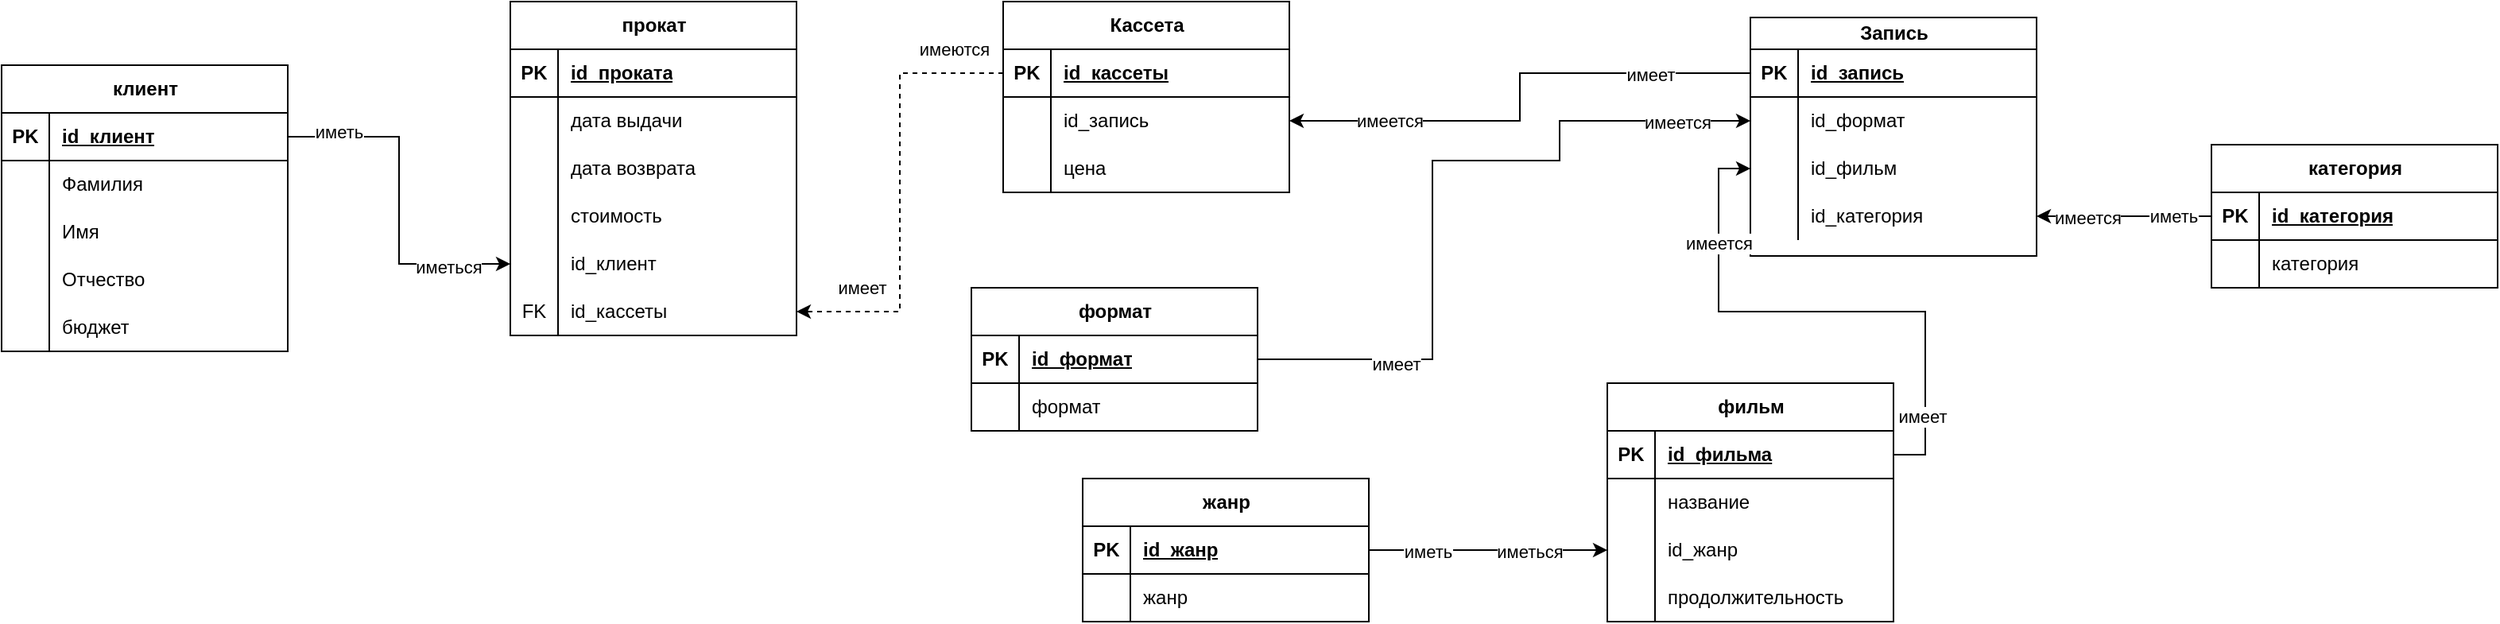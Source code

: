 <mxfile version="26.0.6">
  <diagram name="Страница — 1" id="Yo6rDHKupSURj-v93buo">
    <mxGraphModel dx="2400" dy="2099" grid="1" gridSize="10" guides="1" tooltips="1" connect="1" arrows="1" fold="1" page="1" pageScale="1" pageWidth="827" pageHeight="1169" math="0" shadow="0">
      <root>
        <mxCell id="0" />
        <mxCell id="1" parent="0" />
        <mxCell id="mnmwHB20fp8flnuF5vkd-1" value="прокат" style="shape=table;startSize=30;container=1;collapsible=1;childLayout=tableLayout;fixedRows=1;rowLines=0;fontStyle=1;align=center;resizeLast=1;html=1;" vertex="1" parent="1">
          <mxGeometry x="150" y="-260" width="180" height="210" as="geometry" />
        </mxCell>
        <mxCell id="mnmwHB20fp8flnuF5vkd-2" value="" style="shape=tableRow;horizontal=0;startSize=0;swimlaneHead=0;swimlaneBody=0;fillColor=none;collapsible=0;dropTarget=0;points=[[0,0.5],[1,0.5]];portConstraint=eastwest;top=0;left=0;right=0;bottom=1;" vertex="1" parent="mnmwHB20fp8flnuF5vkd-1">
          <mxGeometry y="30" width="180" height="30" as="geometry" />
        </mxCell>
        <mxCell id="mnmwHB20fp8flnuF5vkd-3" value="PK" style="shape=partialRectangle;connectable=0;fillColor=none;top=0;left=0;bottom=0;right=0;fontStyle=1;overflow=hidden;whiteSpace=wrap;html=1;" vertex="1" parent="mnmwHB20fp8flnuF5vkd-2">
          <mxGeometry width="30" height="30" as="geometry">
            <mxRectangle width="30" height="30" as="alternateBounds" />
          </mxGeometry>
        </mxCell>
        <mxCell id="mnmwHB20fp8flnuF5vkd-4" value="id_проката" style="shape=partialRectangle;connectable=0;fillColor=none;top=0;left=0;bottom=0;right=0;align=left;spacingLeft=6;fontStyle=5;overflow=hidden;whiteSpace=wrap;html=1;" vertex="1" parent="mnmwHB20fp8flnuF5vkd-2">
          <mxGeometry x="30" width="150" height="30" as="geometry">
            <mxRectangle width="150" height="30" as="alternateBounds" />
          </mxGeometry>
        </mxCell>
        <mxCell id="mnmwHB20fp8flnuF5vkd-5" value="" style="shape=tableRow;horizontal=0;startSize=0;swimlaneHead=0;swimlaneBody=0;fillColor=none;collapsible=0;dropTarget=0;points=[[0,0.5],[1,0.5]];portConstraint=eastwest;top=0;left=0;right=0;bottom=0;" vertex="1" parent="mnmwHB20fp8flnuF5vkd-1">
          <mxGeometry y="60" width="180" height="30" as="geometry" />
        </mxCell>
        <mxCell id="mnmwHB20fp8flnuF5vkd-6" value="" style="shape=partialRectangle;connectable=0;fillColor=none;top=0;left=0;bottom=0;right=0;editable=1;overflow=hidden;whiteSpace=wrap;html=1;" vertex="1" parent="mnmwHB20fp8flnuF5vkd-5">
          <mxGeometry width="30" height="30" as="geometry">
            <mxRectangle width="30" height="30" as="alternateBounds" />
          </mxGeometry>
        </mxCell>
        <mxCell id="mnmwHB20fp8flnuF5vkd-7" value="дата выдачи" style="shape=partialRectangle;connectable=0;fillColor=none;top=0;left=0;bottom=0;right=0;align=left;spacingLeft=6;overflow=hidden;whiteSpace=wrap;html=1;" vertex="1" parent="mnmwHB20fp8flnuF5vkd-5">
          <mxGeometry x="30" width="150" height="30" as="geometry">
            <mxRectangle width="150" height="30" as="alternateBounds" />
          </mxGeometry>
        </mxCell>
        <mxCell id="mnmwHB20fp8flnuF5vkd-8" value="" style="shape=tableRow;horizontal=0;startSize=0;swimlaneHead=0;swimlaneBody=0;fillColor=none;collapsible=0;dropTarget=0;points=[[0,0.5],[1,0.5]];portConstraint=eastwest;top=0;left=0;right=0;bottom=0;" vertex="1" parent="mnmwHB20fp8flnuF5vkd-1">
          <mxGeometry y="90" width="180" height="30" as="geometry" />
        </mxCell>
        <mxCell id="mnmwHB20fp8flnuF5vkd-9" value="" style="shape=partialRectangle;connectable=0;fillColor=none;top=0;left=0;bottom=0;right=0;editable=1;overflow=hidden;whiteSpace=wrap;html=1;" vertex="1" parent="mnmwHB20fp8flnuF5vkd-8">
          <mxGeometry width="30" height="30" as="geometry">
            <mxRectangle width="30" height="30" as="alternateBounds" />
          </mxGeometry>
        </mxCell>
        <mxCell id="mnmwHB20fp8flnuF5vkd-10" value="дата возврата" style="shape=partialRectangle;connectable=0;fillColor=none;top=0;left=0;bottom=0;right=0;align=left;spacingLeft=6;overflow=hidden;whiteSpace=wrap;html=1;" vertex="1" parent="mnmwHB20fp8flnuF5vkd-8">
          <mxGeometry x="30" width="150" height="30" as="geometry">
            <mxRectangle width="150" height="30" as="alternateBounds" />
          </mxGeometry>
        </mxCell>
        <mxCell id="mnmwHB20fp8flnuF5vkd-11" value="" style="shape=tableRow;horizontal=0;startSize=0;swimlaneHead=0;swimlaneBody=0;fillColor=none;collapsible=0;dropTarget=0;points=[[0,0.5],[1,0.5]];portConstraint=eastwest;top=0;left=0;right=0;bottom=0;" vertex="1" parent="mnmwHB20fp8flnuF5vkd-1">
          <mxGeometry y="120" width="180" height="30" as="geometry" />
        </mxCell>
        <mxCell id="mnmwHB20fp8flnuF5vkd-12" value="" style="shape=partialRectangle;connectable=0;fillColor=none;top=0;left=0;bottom=0;right=0;editable=1;overflow=hidden;whiteSpace=wrap;html=1;" vertex="1" parent="mnmwHB20fp8flnuF5vkd-11">
          <mxGeometry width="30" height="30" as="geometry">
            <mxRectangle width="30" height="30" as="alternateBounds" />
          </mxGeometry>
        </mxCell>
        <mxCell id="mnmwHB20fp8flnuF5vkd-13" value="стоимость" style="shape=partialRectangle;connectable=0;fillColor=none;top=0;left=0;bottom=0;right=0;align=left;spacingLeft=6;overflow=hidden;whiteSpace=wrap;html=1;" vertex="1" parent="mnmwHB20fp8flnuF5vkd-11">
          <mxGeometry x="30" width="150" height="30" as="geometry">
            <mxRectangle width="150" height="30" as="alternateBounds" />
          </mxGeometry>
        </mxCell>
        <mxCell id="mnmwHB20fp8flnuF5vkd-14" style="shape=tableRow;horizontal=0;startSize=0;swimlaneHead=0;swimlaneBody=0;fillColor=none;collapsible=0;dropTarget=0;points=[[0,0.5],[1,0.5]];portConstraint=eastwest;top=0;left=0;right=0;bottom=0;" vertex="1" parent="mnmwHB20fp8flnuF5vkd-1">
          <mxGeometry y="150" width="180" height="30" as="geometry" />
        </mxCell>
        <mxCell id="mnmwHB20fp8flnuF5vkd-15" style="shape=partialRectangle;connectable=0;fillColor=none;top=0;left=0;bottom=0;right=0;editable=1;overflow=hidden;whiteSpace=wrap;html=1;" vertex="1" parent="mnmwHB20fp8flnuF5vkd-14">
          <mxGeometry width="30" height="30" as="geometry">
            <mxRectangle width="30" height="30" as="alternateBounds" />
          </mxGeometry>
        </mxCell>
        <mxCell id="mnmwHB20fp8flnuF5vkd-16" value="id_клиент" style="shape=partialRectangle;connectable=0;fillColor=none;top=0;left=0;bottom=0;right=0;align=left;spacingLeft=6;overflow=hidden;whiteSpace=wrap;html=1;" vertex="1" parent="mnmwHB20fp8flnuF5vkd-14">
          <mxGeometry x="30" width="150" height="30" as="geometry">
            <mxRectangle width="150" height="30" as="alternateBounds" />
          </mxGeometry>
        </mxCell>
        <mxCell id="mnmwHB20fp8flnuF5vkd-17" style="shape=tableRow;horizontal=0;startSize=0;swimlaneHead=0;swimlaneBody=0;fillColor=none;collapsible=0;dropTarget=0;points=[[0,0.5],[1,0.5]];portConstraint=eastwest;top=0;left=0;right=0;bottom=0;" vertex="1" parent="mnmwHB20fp8flnuF5vkd-1">
          <mxGeometry y="180" width="180" height="30" as="geometry" />
        </mxCell>
        <mxCell id="mnmwHB20fp8flnuF5vkd-18" value="FK" style="shape=partialRectangle;connectable=0;fillColor=none;top=0;left=0;bottom=0;right=0;editable=1;overflow=hidden;whiteSpace=wrap;html=1;" vertex="1" parent="mnmwHB20fp8flnuF5vkd-17">
          <mxGeometry width="30" height="30" as="geometry">
            <mxRectangle width="30" height="30" as="alternateBounds" />
          </mxGeometry>
        </mxCell>
        <mxCell id="mnmwHB20fp8flnuF5vkd-19" value="id_кассеты" style="shape=partialRectangle;connectable=0;fillColor=none;top=0;left=0;bottom=0;right=0;align=left;spacingLeft=6;overflow=hidden;whiteSpace=wrap;html=1;" vertex="1" parent="mnmwHB20fp8flnuF5vkd-17">
          <mxGeometry x="30" width="150" height="30" as="geometry">
            <mxRectangle width="150" height="30" as="alternateBounds" />
          </mxGeometry>
        </mxCell>
        <mxCell id="mnmwHB20fp8flnuF5vkd-20" value="Кассета" style="shape=table;startSize=30;container=1;collapsible=1;childLayout=tableLayout;fixedRows=1;rowLines=0;fontStyle=1;align=center;resizeLast=1;html=1;" vertex="1" parent="1">
          <mxGeometry x="460" y="-260" width="180" height="120" as="geometry" />
        </mxCell>
        <mxCell id="mnmwHB20fp8flnuF5vkd-21" value="" style="shape=tableRow;horizontal=0;startSize=0;swimlaneHead=0;swimlaneBody=0;fillColor=none;collapsible=0;dropTarget=0;points=[[0,0.5],[1,0.5]];portConstraint=eastwest;top=0;left=0;right=0;bottom=1;" vertex="1" parent="mnmwHB20fp8flnuF5vkd-20">
          <mxGeometry y="30" width="180" height="30" as="geometry" />
        </mxCell>
        <mxCell id="mnmwHB20fp8flnuF5vkd-22" value="PK" style="shape=partialRectangle;connectable=0;fillColor=none;top=0;left=0;bottom=0;right=0;fontStyle=1;overflow=hidden;whiteSpace=wrap;html=1;" vertex="1" parent="mnmwHB20fp8flnuF5vkd-21">
          <mxGeometry width="30" height="30" as="geometry">
            <mxRectangle width="30" height="30" as="alternateBounds" />
          </mxGeometry>
        </mxCell>
        <mxCell id="mnmwHB20fp8flnuF5vkd-23" value="id_кассеты" style="shape=partialRectangle;connectable=0;fillColor=none;top=0;left=0;bottom=0;right=0;align=left;spacingLeft=6;fontStyle=5;overflow=hidden;whiteSpace=wrap;html=1;" vertex="1" parent="mnmwHB20fp8flnuF5vkd-21">
          <mxGeometry x="30" width="150" height="30" as="geometry">
            <mxRectangle width="150" height="30" as="alternateBounds" />
          </mxGeometry>
        </mxCell>
        <mxCell id="mnmwHB20fp8flnuF5vkd-24" value="" style="shape=tableRow;horizontal=0;startSize=0;swimlaneHead=0;swimlaneBody=0;fillColor=none;collapsible=0;dropTarget=0;points=[[0,0.5],[1,0.5]];portConstraint=eastwest;top=0;left=0;right=0;bottom=0;" vertex="1" parent="mnmwHB20fp8flnuF5vkd-20">
          <mxGeometry y="60" width="180" height="30" as="geometry" />
        </mxCell>
        <mxCell id="mnmwHB20fp8flnuF5vkd-25" value="" style="shape=partialRectangle;connectable=0;fillColor=none;top=0;left=0;bottom=0;right=0;editable=1;overflow=hidden;whiteSpace=wrap;html=1;" vertex="1" parent="mnmwHB20fp8flnuF5vkd-24">
          <mxGeometry width="30" height="30" as="geometry">
            <mxRectangle width="30" height="30" as="alternateBounds" />
          </mxGeometry>
        </mxCell>
        <mxCell id="mnmwHB20fp8flnuF5vkd-26" value="id_запись" style="shape=partialRectangle;connectable=0;fillColor=none;top=0;left=0;bottom=0;right=0;align=left;spacingLeft=6;overflow=hidden;whiteSpace=wrap;html=1;" vertex="1" parent="mnmwHB20fp8flnuF5vkd-24">
          <mxGeometry x="30" width="150" height="30" as="geometry">
            <mxRectangle width="150" height="30" as="alternateBounds" />
          </mxGeometry>
        </mxCell>
        <mxCell id="mnmwHB20fp8flnuF5vkd-27" value="" style="shape=tableRow;horizontal=0;startSize=0;swimlaneHead=0;swimlaneBody=0;fillColor=none;collapsible=0;dropTarget=0;points=[[0,0.5],[1,0.5]];portConstraint=eastwest;top=0;left=0;right=0;bottom=0;" vertex="1" parent="mnmwHB20fp8flnuF5vkd-20">
          <mxGeometry y="90" width="180" height="30" as="geometry" />
        </mxCell>
        <mxCell id="mnmwHB20fp8flnuF5vkd-28" value="" style="shape=partialRectangle;connectable=0;fillColor=none;top=0;left=0;bottom=0;right=0;editable=1;overflow=hidden;whiteSpace=wrap;html=1;" vertex="1" parent="mnmwHB20fp8flnuF5vkd-27">
          <mxGeometry width="30" height="30" as="geometry">
            <mxRectangle width="30" height="30" as="alternateBounds" />
          </mxGeometry>
        </mxCell>
        <mxCell id="mnmwHB20fp8flnuF5vkd-29" value="цена" style="shape=partialRectangle;connectable=0;fillColor=none;top=0;left=0;bottom=0;right=0;align=left;spacingLeft=6;overflow=hidden;whiteSpace=wrap;html=1;" vertex="1" parent="mnmwHB20fp8flnuF5vkd-27">
          <mxGeometry x="30" width="150" height="30" as="geometry">
            <mxRectangle width="150" height="30" as="alternateBounds" />
          </mxGeometry>
        </mxCell>
        <mxCell id="mnmwHB20fp8flnuF5vkd-33" style="edgeStyle=orthogonalEdgeStyle;rounded=0;orthogonalLoop=1;jettySize=auto;html=1;entryX=1;entryY=0.5;entryDx=0;entryDy=0;dashed=1;" edge="1" parent="1" source="mnmwHB20fp8flnuF5vkd-21" target="mnmwHB20fp8flnuF5vkd-17">
          <mxGeometry relative="1" as="geometry" />
        </mxCell>
        <mxCell id="mnmwHB20fp8flnuF5vkd-34" value="имеет" style="edgeLabel;html=1;align=center;verticalAlign=middle;resizable=0;points=[];" vertex="1" connectable="0" parent="mnmwHB20fp8flnuF5vkd-33">
          <mxGeometry x="0.708" y="3" relative="1" as="geometry">
            <mxPoint y="-18" as="offset" />
          </mxGeometry>
        </mxCell>
        <mxCell id="mnmwHB20fp8flnuF5vkd-35" value="имеются" style="edgeLabel;html=1;align=center;verticalAlign=middle;resizable=0;points=[];" vertex="1" connectable="0" parent="mnmwHB20fp8flnuF5vkd-33">
          <mxGeometry x="-0.78" relative="1" as="geometry">
            <mxPoint y="-15" as="offset" />
          </mxGeometry>
        </mxCell>
        <mxCell id="mnmwHB20fp8flnuF5vkd-36" value="Запись" style="shape=table;startSize=20;container=1;collapsible=1;childLayout=tableLayout;fixedRows=1;rowLines=0;fontStyle=1;align=center;resizeLast=1;html=1;" vertex="1" parent="1">
          <mxGeometry x="930" y="-250" width="180" height="150" as="geometry" />
        </mxCell>
        <mxCell id="mnmwHB20fp8flnuF5vkd-37" value="" style="shape=tableRow;horizontal=0;startSize=0;swimlaneHead=0;swimlaneBody=0;fillColor=none;collapsible=0;dropTarget=0;points=[[0,0.5],[1,0.5]];portConstraint=eastwest;top=0;left=0;right=0;bottom=1;" vertex="1" parent="mnmwHB20fp8flnuF5vkd-36">
          <mxGeometry y="20" width="180" height="30" as="geometry" />
        </mxCell>
        <mxCell id="mnmwHB20fp8flnuF5vkd-38" value="PK" style="shape=partialRectangle;connectable=0;fillColor=none;top=0;left=0;bottom=0;right=0;fontStyle=1;overflow=hidden;whiteSpace=wrap;html=1;" vertex="1" parent="mnmwHB20fp8flnuF5vkd-37">
          <mxGeometry width="30" height="30" as="geometry">
            <mxRectangle width="30" height="30" as="alternateBounds" />
          </mxGeometry>
        </mxCell>
        <mxCell id="mnmwHB20fp8flnuF5vkd-39" value="id_запись" style="shape=partialRectangle;connectable=0;fillColor=none;top=0;left=0;bottom=0;right=0;align=left;spacingLeft=6;fontStyle=5;overflow=hidden;whiteSpace=wrap;html=1;" vertex="1" parent="mnmwHB20fp8flnuF5vkd-37">
          <mxGeometry x="30" width="150" height="30" as="geometry">
            <mxRectangle width="150" height="30" as="alternateBounds" />
          </mxGeometry>
        </mxCell>
        <mxCell id="mnmwHB20fp8flnuF5vkd-40" value="" style="shape=tableRow;horizontal=0;startSize=0;swimlaneHead=0;swimlaneBody=0;fillColor=none;collapsible=0;dropTarget=0;points=[[0,0.5],[1,0.5]];portConstraint=eastwest;top=0;left=0;right=0;bottom=0;" vertex="1" parent="mnmwHB20fp8flnuF5vkd-36">
          <mxGeometry y="50" width="180" height="30" as="geometry" />
        </mxCell>
        <mxCell id="mnmwHB20fp8flnuF5vkd-41" value="" style="shape=partialRectangle;connectable=0;fillColor=none;top=0;left=0;bottom=0;right=0;editable=1;overflow=hidden;whiteSpace=wrap;html=1;" vertex="1" parent="mnmwHB20fp8flnuF5vkd-40">
          <mxGeometry width="30" height="30" as="geometry">
            <mxRectangle width="30" height="30" as="alternateBounds" />
          </mxGeometry>
        </mxCell>
        <mxCell id="mnmwHB20fp8flnuF5vkd-42" value="id_формат" style="shape=partialRectangle;connectable=0;fillColor=none;top=0;left=0;bottom=0;right=0;align=left;spacingLeft=6;overflow=hidden;whiteSpace=wrap;html=1;" vertex="1" parent="mnmwHB20fp8flnuF5vkd-40">
          <mxGeometry x="30" width="150" height="30" as="geometry">
            <mxRectangle width="150" height="30" as="alternateBounds" />
          </mxGeometry>
        </mxCell>
        <mxCell id="mnmwHB20fp8flnuF5vkd-43" value="" style="shape=tableRow;horizontal=0;startSize=0;swimlaneHead=0;swimlaneBody=0;fillColor=none;collapsible=0;dropTarget=0;points=[[0,0.5],[1,0.5]];portConstraint=eastwest;top=0;left=0;right=0;bottom=0;" vertex="1" parent="mnmwHB20fp8flnuF5vkd-36">
          <mxGeometry y="80" width="180" height="30" as="geometry" />
        </mxCell>
        <mxCell id="mnmwHB20fp8flnuF5vkd-44" value="" style="shape=partialRectangle;connectable=0;fillColor=none;top=0;left=0;bottom=0;right=0;editable=1;overflow=hidden;whiteSpace=wrap;html=1;" vertex="1" parent="mnmwHB20fp8flnuF5vkd-43">
          <mxGeometry width="30" height="30" as="geometry">
            <mxRectangle width="30" height="30" as="alternateBounds" />
          </mxGeometry>
        </mxCell>
        <mxCell id="mnmwHB20fp8flnuF5vkd-45" value="id_фильм" style="shape=partialRectangle;connectable=0;fillColor=none;top=0;left=0;bottom=0;right=0;align=left;spacingLeft=6;overflow=hidden;whiteSpace=wrap;html=1;" vertex="1" parent="mnmwHB20fp8flnuF5vkd-43">
          <mxGeometry x="30" width="150" height="30" as="geometry">
            <mxRectangle width="150" height="30" as="alternateBounds" />
          </mxGeometry>
        </mxCell>
        <mxCell id="mnmwHB20fp8flnuF5vkd-46" value="" style="shape=tableRow;horizontal=0;startSize=0;swimlaneHead=0;swimlaneBody=0;fillColor=none;collapsible=0;dropTarget=0;points=[[0,0.5],[1,0.5]];portConstraint=eastwest;top=0;left=0;right=0;bottom=0;" vertex="1" parent="mnmwHB20fp8flnuF5vkd-36">
          <mxGeometry y="110" width="180" height="30" as="geometry" />
        </mxCell>
        <mxCell id="mnmwHB20fp8flnuF5vkd-47" value="" style="shape=partialRectangle;connectable=0;fillColor=none;top=0;left=0;bottom=0;right=0;editable=1;overflow=hidden;whiteSpace=wrap;html=1;" vertex="1" parent="mnmwHB20fp8flnuF5vkd-46">
          <mxGeometry width="30" height="30" as="geometry">
            <mxRectangle width="30" height="30" as="alternateBounds" />
          </mxGeometry>
        </mxCell>
        <mxCell id="mnmwHB20fp8flnuF5vkd-48" value="id_категория" style="shape=partialRectangle;connectable=0;fillColor=none;top=0;left=0;bottom=0;right=0;align=left;spacingLeft=6;overflow=hidden;whiteSpace=wrap;html=1;" vertex="1" parent="mnmwHB20fp8flnuF5vkd-46">
          <mxGeometry x="30" width="150" height="30" as="geometry">
            <mxRectangle width="150" height="30" as="alternateBounds" />
          </mxGeometry>
        </mxCell>
        <mxCell id="mnmwHB20fp8flnuF5vkd-50" style="edgeStyle=orthogonalEdgeStyle;rounded=0;orthogonalLoop=1;jettySize=auto;html=1;entryX=1;entryY=0.5;entryDx=0;entryDy=0;" edge="1" parent="1" source="mnmwHB20fp8flnuF5vkd-37" target="mnmwHB20fp8flnuF5vkd-24">
          <mxGeometry relative="1" as="geometry" />
        </mxCell>
        <mxCell id="mnmwHB20fp8flnuF5vkd-51" value="имеет" style="edgeLabel;html=1;align=center;verticalAlign=middle;resizable=0;points=[];" vertex="1" connectable="0" parent="mnmwHB20fp8flnuF5vkd-50">
          <mxGeometry x="-0.602" y="1" relative="1" as="geometry">
            <mxPoint as="offset" />
          </mxGeometry>
        </mxCell>
        <mxCell id="mnmwHB20fp8flnuF5vkd-52" value="имеется" style="edgeLabel;html=1;align=center;verticalAlign=middle;resizable=0;points=[];" vertex="1" connectable="0" parent="mnmwHB20fp8flnuF5vkd-50">
          <mxGeometry x="0.607" relative="1" as="geometry">
            <mxPoint as="offset" />
          </mxGeometry>
        </mxCell>
        <mxCell id="mnmwHB20fp8flnuF5vkd-66" style="edgeStyle=orthogonalEdgeStyle;rounded=0;orthogonalLoop=1;jettySize=auto;html=1;entryX=0;entryY=0.5;entryDx=0;entryDy=0;" edge="1" parent="1" source="mnmwHB20fp8flnuF5vkd-53" target="mnmwHB20fp8flnuF5vkd-40">
          <mxGeometry relative="1" as="geometry">
            <Array as="points">
              <mxPoint x="730" y="-35" />
              <mxPoint x="730" y="-160" />
              <mxPoint x="810" y="-160" />
              <mxPoint x="810" y="-185" />
            </Array>
          </mxGeometry>
        </mxCell>
        <mxCell id="mnmwHB20fp8flnuF5vkd-67" value="имеет" style="edgeLabel;html=1;align=center;verticalAlign=middle;resizable=0;points=[];" vertex="1" connectable="0" parent="mnmwHB20fp8flnuF5vkd-66">
          <mxGeometry x="-0.623" y="-3" relative="1" as="geometry">
            <mxPoint as="offset" />
          </mxGeometry>
        </mxCell>
        <mxCell id="mnmwHB20fp8flnuF5vkd-68" value="имеется" style="edgeLabel;html=1;align=center;verticalAlign=middle;resizable=0;points=[];" vertex="1" connectable="0" parent="mnmwHB20fp8flnuF5vkd-66">
          <mxGeometry x="0.8" y="-1" relative="1" as="geometry">
            <mxPoint as="offset" />
          </mxGeometry>
        </mxCell>
        <mxCell id="mnmwHB20fp8flnuF5vkd-53" value="формат" style="shape=table;startSize=30;container=1;collapsible=1;childLayout=tableLayout;fixedRows=1;rowLines=0;fontStyle=1;align=center;resizeLast=1;html=1;" vertex="1" parent="1">
          <mxGeometry x="440" y="-80" width="180" height="90" as="geometry" />
        </mxCell>
        <mxCell id="mnmwHB20fp8flnuF5vkd-54" value="" style="shape=tableRow;horizontal=0;startSize=0;swimlaneHead=0;swimlaneBody=0;fillColor=none;collapsible=0;dropTarget=0;points=[[0,0.5],[1,0.5]];portConstraint=eastwest;top=0;left=0;right=0;bottom=1;" vertex="1" parent="mnmwHB20fp8flnuF5vkd-53">
          <mxGeometry y="30" width="180" height="30" as="geometry" />
        </mxCell>
        <mxCell id="mnmwHB20fp8flnuF5vkd-55" value="PK" style="shape=partialRectangle;connectable=0;fillColor=none;top=0;left=0;bottom=0;right=0;fontStyle=1;overflow=hidden;whiteSpace=wrap;html=1;" vertex="1" parent="mnmwHB20fp8flnuF5vkd-54">
          <mxGeometry width="30" height="30" as="geometry">
            <mxRectangle width="30" height="30" as="alternateBounds" />
          </mxGeometry>
        </mxCell>
        <mxCell id="mnmwHB20fp8flnuF5vkd-56" value="id_формат" style="shape=partialRectangle;connectable=0;fillColor=none;top=0;left=0;bottom=0;right=0;align=left;spacingLeft=6;fontStyle=5;overflow=hidden;whiteSpace=wrap;html=1;" vertex="1" parent="mnmwHB20fp8flnuF5vkd-54">
          <mxGeometry x="30" width="150" height="30" as="geometry">
            <mxRectangle width="150" height="30" as="alternateBounds" />
          </mxGeometry>
        </mxCell>
        <mxCell id="mnmwHB20fp8flnuF5vkd-57" value="" style="shape=tableRow;horizontal=0;startSize=0;swimlaneHead=0;swimlaneBody=0;fillColor=none;collapsible=0;dropTarget=0;points=[[0,0.5],[1,0.5]];portConstraint=eastwest;top=0;left=0;right=0;bottom=0;" vertex="1" parent="mnmwHB20fp8flnuF5vkd-53">
          <mxGeometry y="60" width="180" height="30" as="geometry" />
        </mxCell>
        <mxCell id="mnmwHB20fp8flnuF5vkd-58" value="" style="shape=partialRectangle;connectable=0;fillColor=none;top=0;left=0;bottom=0;right=0;editable=1;overflow=hidden;whiteSpace=wrap;html=1;" vertex="1" parent="mnmwHB20fp8flnuF5vkd-57">
          <mxGeometry width="30" height="30" as="geometry">
            <mxRectangle width="30" height="30" as="alternateBounds" />
          </mxGeometry>
        </mxCell>
        <mxCell id="mnmwHB20fp8flnuF5vkd-59" value="формат" style="shape=partialRectangle;connectable=0;fillColor=none;top=0;left=0;bottom=0;right=0;align=left;spacingLeft=6;overflow=hidden;whiteSpace=wrap;html=1;" vertex="1" parent="mnmwHB20fp8flnuF5vkd-57">
          <mxGeometry x="30" width="150" height="30" as="geometry">
            <mxRectangle width="150" height="30" as="alternateBounds" />
          </mxGeometry>
        </mxCell>
        <mxCell id="mnmwHB20fp8flnuF5vkd-69" value="фильм" style="shape=table;startSize=30;container=1;collapsible=1;childLayout=tableLayout;fixedRows=1;rowLines=0;fontStyle=1;align=center;resizeLast=1;html=1;" vertex="1" parent="1">
          <mxGeometry x="840" y="-20" width="180" height="150" as="geometry" />
        </mxCell>
        <mxCell id="mnmwHB20fp8flnuF5vkd-70" value="" style="shape=tableRow;horizontal=0;startSize=0;swimlaneHead=0;swimlaneBody=0;fillColor=none;collapsible=0;dropTarget=0;points=[[0,0.5],[1,0.5]];portConstraint=eastwest;top=0;left=0;right=0;bottom=1;" vertex="1" parent="mnmwHB20fp8flnuF5vkd-69">
          <mxGeometry y="30" width="180" height="30" as="geometry" />
        </mxCell>
        <mxCell id="mnmwHB20fp8flnuF5vkd-71" value="PK" style="shape=partialRectangle;connectable=0;fillColor=none;top=0;left=0;bottom=0;right=0;fontStyle=1;overflow=hidden;whiteSpace=wrap;html=1;" vertex="1" parent="mnmwHB20fp8flnuF5vkd-70">
          <mxGeometry width="30" height="30" as="geometry">
            <mxRectangle width="30" height="30" as="alternateBounds" />
          </mxGeometry>
        </mxCell>
        <mxCell id="mnmwHB20fp8flnuF5vkd-72" value="id_фильма" style="shape=partialRectangle;connectable=0;fillColor=none;top=0;left=0;bottom=0;right=0;align=left;spacingLeft=6;fontStyle=5;overflow=hidden;whiteSpace=wrap;html=1;" vertex="1" parent="mnmwHB20fp8flnuF5vkd-70">
          <mxGeometry x="30" width="150" height="30" as="geometry">
            <mxRectangle width="150" height="30" as="alternateBounds" />
          </mxGeometry>
        </mxCell>
        <mxCell id="mnmwHB20fp8flnuF5vkd-73" value="" style="shape=tableRow;horizontal=0;startSize=0;swimlaneHead=0;swimlaneBody=0;fillColor=none;collapsible=0;dropTarget=0;points=[[0,0.5],[1,0.5]];portConstraint=eastwest;top=0;left=0;right=0;bottom=0;" vertex="1" parent="mnmwHB20fp8flnuF5vkd-69">
          <mxGeometry y="60" width="180" height="30" as="geometry" />
        </mxCell>
        <mxCell id="mnmwHB20fp8flnuF5vkd-74" value="" style="shape=partialRectangle;connectable=0;fillColor=none;top=0;left=0;bottom=0;right=0;editable=1;overflow=hidden;whiteSpace=wrap;html=1;" vertex="1" parent="mnmwHB20fp8flnuF5vkd-73">
          <mxGeometry width="30" height="30" as="geometry">
            <mxRectangle width="30" height="30" as="alternateBounds" />
          </mxGeometry>
        </mxCell>
        <mxCell id="mnmwHB20fp8flnuF5vkd-75" value="название" style="shape=partialRectangle;connectable=0;fillColor=none;top=0;left=0;bottom=0;right=0;align=left;spacingLeft=6;overflow=hidden;whiteSpace=wrap;html=1;" vertex="1" parent="mnmwHB20fp8flnuF5vkd-73">
          <mxGeometry x="30" width="150" height="30" as="geometry">
            <mxRectangle width="150" height="30" as="alternateBounds" />
          </mxGeometry>
        </mxCell>
        <mxCell id="mnmwHB20fp8flnuF5vkd-76" value="" style="shape=tableRow;horizontal=0;startSize=0;swimlaneHead=0;swimlaneBody=0;fillColor=none;collapsible=0;dropTarget=0;points=[[0,0.5],[1,0.5]];portConstraint=eastwest;top=0;left=0;right=0;bottom=0;" vertex="1" parent="mnmwHB20fp8flnuF5vkd-69">
          <mxGeometry y="90" width="180" height="30" as="geometry" />
        </mxCell>
        <mxCell id="mnmwHB20fp8flnuF5vkd-77" value="" style="shape=partialRectangle;connectable=0;fillColor=none;top=0;left=0;bottom=0;right=0;editable=1;overflow=hidden;whiteSpace=wrap;html=1;" vertex="1" parent="mnmwHB20fp8flnuF5vkd-76">
          <mxGeometry width="30" height="30" as="geometry">
            <mxRectangle width="30" height="30" as="alternateBounds" />
          </mxGeometry>
        </mxCell>
        <mxCell id="mnmwHB20fp8flnuF5vkd-78" value="id_жанр" style="shape=partialRectangle;connectable=0;fillColor=none;top=0;left=0;bottom=0;right=0;align=left;spacingLeft=6;overflow=hidden;whiteSpace=wrap;html=1;" vertex="1" parent="mnmwHB20fp8flnuF5vkd-76">
          <mxGeometry x="30" width="150" height="30" as="geometry">
            <mxRectangle width="150" height="30" as="alternateBounds" />
          </mxGeometry>
        </mxCell>
        <mxCell id="mnmwHB20fp8flnuF5vkd-79" value="" style="shape=tableRow;horizontal=0;startSize=0;swimlaneHead=0;swimlaneBody=0;fillColor=none;collapsible=0;dropTarget=0;points=[[0,0.5],[1,0.5]];portConstraint=eastwest;top=0;left=0;right=0;bottom=0;" vertex="1" parent="mnmwHB20fp8flnuF5vkd-69">
          <mxGeometry y="120" width="180" height="30" as="geometry" />
        </mxCell>
        <mxCell id="mnmwHB20fp8flnuF5vkd-80" value="" style="shape=partialRectangle;connectable=0;fillColor=none;top=0;left=0;bottom=0;right=0;editable=1;overflow=hidden;whiteSpace=wrap;html=1;" vertex="1" parent="mnmwHB20fp8flnuF5vkd-79">
          <mxGeometry width="30" height="30" as="geometry">
            <mxRectangle width="30" height="30" as="alternateBounds" />
          </mxGeometry>
        </mxCell>
        <mxCell id="mnmwHB20fp8flnuF5vkd-81" value="продолжительность" style="shape=partialRectangle;connectable=0;fillColor=none;top=0;left=0;bottom=0;right=0;align=left;spacingLeft=6;overflow=hidden;whiteSpace=wrap;html=1;" vertex="1" parent="mnmwHB20fp8flnuF5vkd-79">
          <mxGeometry x="30" width="150" height="30" as="geometry">
            <mxRectangle width="150" height="30" as="alternateBounds" />
          </mxGeometry>
        </mxCell>
        <mxCell id="mnmwHB20fp8flnuF5vkd-85" value="категория" style="shape=table;startSize=30;container=1;collapsible=1;childLayout=tableLayout;fixedRows=1;rowLines=0;fontStyle=1;align=center;resizeLast=1;html=1;" vertex="1" parent="1">
          <mxGeometry x="1220" y="-170" width="180" height="90" as="geometry" />
        </mxCell>
        <mxCell id="mnmwHB20fp8flnuF5vkd-86" value="" style="shape=tableRow;horizontal=0;startSize=0;swimlaneHead=0;swimlaneBody=0;fillColor=none;collapsible=0;dropTarget=0;points=[[0,0.5],[1,0.5]];portConstraint=eastwest;top=0;left=0;right=0;bottom=1;" vertex="1" parent="mnmwHB20fp8flnuF5vkd-85">
          <mxGeometry y="30" width="180" height="30" as="geometry" />
        </mxCell>
        <mxCell id="mnmwHB20fp8flnuF5vkd-87" value="PK" style="shape=partialRectangle;connectable=0;fillColor=none;top=0;left=0;bottom=0;right=0;fontStyle=1;overflow=hidden;whiteSpace=wrap;html=1;" vertex="1" parent="mnmwHB20fp8flnuF5vkd-86">
          <mxGeometry width="30" height="30" as="geometry">
            <mxRectangle width="30" height="30" as="alternateBounds" />
          </mxGeometry>
        </mxCell>
        <mxCell id="mnmwHB20fp8flnuF5vkd-88" value="id_категория" style="shape=partialRectangle;connectable=0;fillColor=none;top=0;left=0;bottom=0;right=0;align=left;spacingLeft=6;fontStyle=5;overflow=hidden;whiteSpace=wrap;html=1;" vertex="1" parent="mnmwHB20fp8flnuF5vkd-86">
          <mxGeometry x="30" width="150" height="30" as="geometry">
            <mxRectangle width="150" height="30" as="alternateBounds" />
          </mxGeometry>
        </mxCell>
        <mxCell id="mnmwHB20fp8flnuF5vkd-89" value="" style="shape=tableRow;horizontal=0;startSize=0;swimlaneHead=0;swimlaneBody=0;fillColor=none;collapsible=0;dropTarget=0;points=[[0,0.5],[1,0.5]];portConstraint=eastwest;top=0;left=0;right=0;bottom=0;" vertex="1" parent="mnmwHB20fp8flnuF5vkd-85">
          <mxGeometry y="60" width="180" height="30" as="geometry" />
        </mxCell>
        <mxCell id="mnmwHB20fp8flnuF5vkd-90" value="" style="shape=partialRectangle;connectable=0;fillColor=none;top=0;left=0;bottom=0;right=0;editable=1;overflow=hidden;whiteSpace=wrap;html=1;" vertex="1" parent="mnmwHB20fp8flnuF5vkd-89">
          <mxGeometry width="30" height="30" as="geometry">
            <mxRectangle width="30" height="30" as="alternateBounds" />
          </mxGeometry>
        </mxCell>
        <mxCell id="mnmwHB20fp8flnuF5vkd-91" value="категория" style="shape=partialRectangle;connectable=0;fillColor=none;top=0;left=0;bottom=0;right=0;align=left;spacingLeft=6;overflow=hidden;whiteSpace=wrap;html=1;" vertex="1" parent="mnmwHB20fp8flnuF5vkd-89">
          <mxGeometry x="30" width="150" height="30" as="geometry">
            <mxRectangle width="150" height="30" as="alternateBounds" />
          </mxGeometry>
        </mxCell>
        <mxCell id="mnmwHB20fp8flnuF5vkd-82" style="edgeStyle=orthogonalEdgeStyle;rounded=0;orthogonalLoop=1;jettySize=auto;html=1;entryX=0;entryY=0.5;entryDx=0;entryDy=0;" edge="1" parent="1" source="mnmwHB20fp8flnuF5vkd-70" target="mnmwHB20fp8flnuF5vkd-43">
          <mxGeometry relative="1" as="geometry" />
        </mxCell>
        <mxCell id="mnmwHB20fp8flnuF5vkd-83" value="имеет" style="edgeLabel;html=1;align=center;verticalAlign=middle;resizable=0;points=[];" vertex="1" connectable="0" parent="mnmwHB20fp8flnuF5vkd-82">
          <mxGeometry x="-0.749" y="2" relative="1" as="geometry">
            <mxPoint as="offset" />
          </mxGeometry>
        </mxCell>
        <mxCell id="mnmwHB20fp8flnuF5vkd-84" value="имеется" style="edgeLabel;html=1;align=center;verticalAlign=middle;resizable=0;points=[];" vertex="1" connectable="0" parent="mnmwHB20fp8flnuF5vkd-82">
          <mxGeometry x="0.616" relative="1" as="geometry">
            <mxPoint as="offset" />
          </mxGeometry>
        </mxCell>
        <mxCell id="mnmwHB20fp8flnuF5vkd-98" style="edgeStyle=orthogonalEdgeStyle;rounded=0;orthogonalLoop=1;jettySize=auto;html=1;exitX=0;exitY=0.5;exitDx=0;exitDy=0;entryX=1;entryY=0.5;entryDx=0;entryDy=0;" edge="1" parent="1" source="mnmwHB20fp8flnuF5vkd-86" target="mnmwHB20fp8flnuF5vkd-46">
          <mxGeometry relative="1" as="geometry" />
        </mxCell>
        <mxCell id="mnmwHB20fp8flnuF5vkd-99" value="имеется" style="edgeLabel;html=1;align=center;verticalAlign=middle;resizable=0;points=[];" vertex="1" connectable="0" parent="mnmwHB20fp8flnuF5vkd-98">
          <mxGeometry x="0.424" y="1" relative="1" as="geometry">
            <mxPoint as="offset" />
          </mxGeometry>
        </mxCell>
        <mxCell id="mnmwHB20fp8flnuF5vkd-100" value="иметь" style="edgeLabel;html=1;align=center;verticalAlign=middle;resizable=0;points=[];" vertex="1" connectable="0" parent="mnmwHB20fp8flnuF5vkd-98">
          <mxGeometry x="-0.551" relative="1" as="geometry">
            <mxPoint as="offset" />
          </mxGeometry>
        </mxCell>
        <mxCell id="mnmwHB20fp8flnuF5vkd-101" value="жанр" style="shape=table;startSize=30;container=1;collapsible=1;childLayout=tableLayout;fixedRows=1;rowLines=0;fontStyle=1;align=center;resizeLast=1;html=1;" vertex="1" parent="1">
          <mxGeometry x="510" y="40" width="180" height="90" as="geometry" />
        </mxCell>
        <mxCell id="mnmwHB20fp8flnuF5vkd-102" value="" style="shape=tableRow;horizontal=0;startSize=0;swimlaneHead=0;swimlaneBody=0;fillColor=none;collapsible=0;dropTarget=0;points=[[0,0.5],[1,0.5]];portConstraint=eastwest;top=0;left=0;right=0;bottom=1;" vertex="1" parent="mnmwHB20fp8flnuF5vkd-101">
          <mxGeometry y="30" width="180" height="30" as="geometry" />
        </mxCell>
        <mxCell id="mnmwHB20fp8flnuF5vkd-103" value="PK" style="shape=partialRectangle;connectable=0;fillColor=none;top=0;left=0;bottom=0;right=0;fontStyle=1;overflow=hidden;whiteSpace=wrap;html=1;" vertex="1" parent="mnmwHB20fp8flnuF5vkd-102">
          <mxGeometry width="30" height="30" as="geometry">
            <mxRectangle width="30" height="30" as="alternateBounds" />
          </mxGeometry>
        </mxCell>
        <mxCell id="mnmwHB20fp8flnuF5vkd-104" value="id_жанр" style="shape=partialRectangle;connectable=0;fillColor=none;top=0;left=0;bottom=0;right=0;align=left;spacingLeft=6;fontStyle=5;overflow=hidden;whiteSpace=wrap;html=1;" vertex="1" parent="mnmwHB20fp8flnuF5vkd-102">
          <mxGeometry x="30" width="150" height="30" as="geometry">
            <mxRectangle width="150" height="30" as="alternateBounds" />
          </mxGeometry>
        </mxCell>
        <mxCell id="mnmwHB20fp8flnuF5vkd-105" value="" style="shape=tableRow;horizontal=0;startSize=0;swimlaneHead=0;swimlaneBody=0;fillColor=none;collapsible=0;dropTarget=0;points=[[0,0.5],[1,0.5]];portConstraint=eastwest;top=0;left=0;right=0;bottom=0;" vertex="1" parent="mnmwHB20fp8flnuF5vkd-101">
          <mxGeometry y="60" width="180" height="30" as="geometry" />
        </mxCell>
        <mxCell id="mnmwHB20fp8flnuF5vkd-106" value="" style="shape=partialRectangle;connectable=0;fillColor=none;top=0;left=0;bottom=0;right=0;editable=1;overflow=hidden;whiteSpace=wrap;html=1;" vertex="1" parent="mnmwHB20fp8flnuF5vkd-105">
          <mxGeometry width="30" height="30" as="geometry">
            <mxRectangle width="30" height="30" as="alternateBounds" />
          </mxGeometry>
        </mxCell>
        <mxCell id="mnmwHB20fp8flnuF5vkd-107" value="жанр" style="shape=partialRectangle;connectable=0;fillColor=none;top=0;left=0;bottom=0;right=0;align=left;spacingLeft=6;overflow=hidden;whiteSpace=wrap;html=1;" vertex="1" parent="mnmwHB20fp8flnuF5vkd-105">
          <mxGeometry x="30" width="150" height="30" as="geometry">
            <mxRectangle width="150" height="30" as="alternateBounds" />
          </mxGeometry>
        </mxCell>
        <mxCell id="mnmwHB20fp8flnuF5vkd-114" style="edgeStyle=orthogonalEdgeStyle;rounded=0;orthogonalLoop=1;jettySize=auto;html=1;entryX=0;entryY=0.5;entryDx=0;entryDy=0;" edge="1" parent="1" source="mnmwHB20fp8flnuF5vkd-102" target="mnmwHB20fp8flnuF5vkd-76">
          <mxGeometry relative="1" as="geometry" />
        </mxCell>
        <mxCell id="mnmwHB20fp8flnuF5vkd-115" value="иметь" style="edgeLabel;html=1;align=center;verticalAlign=middle;resizable=0;points=[];" vertex="1" connectable="0" parent="mnmwHB20fp8flnuF5vkd-114">
          <mxGeometry x="-0.516" y="-1" relative="1" as="geometry">
            <mxPoint as="offset" />
          </mxGeometry>
        </mxCell>
        <mxCell id="mnmwHB20fp8flnuF5vkd-117" value="иметься" style="edgeLabel;html=1;align=center;verticalAlign=middle;resizable=0;points=[];" vertex="1" connectable="0" parent="mnmwHB20fp8flnuF5vkd-114">
          <mxGeometry x="0.34" y="-1" relative="1" as="geometry">
            <mxPoint as="offset" />
          </mxGeometry>
        </mxCell>
        <mxCell id="mnmwHB20fp8flnuF5vkd-118" value="клиент" style="shape=table;startSize=30;container=1;collapsible=1;childLayout=tableLayout;fixedRows=1;rowLines=0;fontStyle=1;align=center;resizeLast=1;html=1;" vertex="1" parent="1">
          <mxGeometry x="-170" y="-220" width="180" height="180" as="geometry" />
        </mxCell>
        <mxCell id="mnmwHB20fp8flnuF5vkd-119" value="" style="shape=tableRow;horizontal=0;startSize=0;swimlaneHead=0;swimlaneBody=0;fillColor=none;collapsible=0;dropTarget=0;points=[[0,0.5],[1,0.5]];portConstraint=eastwest;top=0;left=0;right=0;bottom=1;" vertex="1" parent="mnmwHB20fp8flnuF5vkd-118">
          <mxGeometry y="30" width="180" height="30" as="geometry" />
        </mxCell>
        <mxCell id="mnmwHB20fp8flnuF5vkd-120" value="PK" style="shape=partialRectangle;connectable=0;fillColor=none;top=0;left=0;bottom=0;right=0;fontStyle=1;overflow=hidden;whiteSpace=wrap;html=1;" vertex="1" parent="mnmwHB20fp8flnuF5vkd-119">
          <mxGeometry width="30" height="30" as="geometry">
            <mxRectangle width="30" height="30" as="alternateBounds" />
          </mxGeometry>
        </mxCell>
        <mxCell id="mnmwHB20fp8flnuF5vkd-121" value="id_клиент" style="shape=partialRectangle;connectable=0;fillColor=none;top=0;left=0;bottom=0;right=0;align=left;spacingLeft=6;fontStyle=5;overflow=hidden;whiteSpace=wrap;html=1;" vertex="1" parent="mnmwHB20fp8flnuF5vkd-119">
          <mxGeometry x="30" width="150" height="30" as="geometry">
            <mxRectangle width="150" height="30" as="alternateBounds" />
          </mxGeometry>
        </mxCell>
        <mxCell id="mnmwHB20fp8flnuF5vkd-122" value="" style="shape=tableRow;horizontal=0;startSize=0;swimlaneHead=0;swimlaneBody=0;fillColor=none;collapsible=0;dropTarget=0;points=[[0,0.5],[1,0.5]];portConstraint=eastwest;top=0;left=0;right=0;bottom=0;" vertex="1" parent="mnmwHB20fp8flnuF5vkd-118">
          <mxGeometry y="60" width="180" height="30" as="geometry" />
        </mxCell>
        <mxCell id="mnmwHB20fp8flnuF5vkd-123" value="" style="shape=partialRectangle;connectable=0;fillColor=none;top=0;left=0;bottom=0;right=0;editable=1;overflow=hidden;whiteSpace=wrap;html=1;" vertex="1" parent="mnmwHB20fp8flnuF5vkd-122">
          <mxGeometry width="30" height="30" as="geometry">
            <mxRectangle width="30" height="30" as="alternateBounds" />
          </mxGeometry>
        </mxCell>
        <mxCell id="mnmwHB20fp8flnuF5vkd-124" value="Фамилия" style="shape=partialRectangle;connectable=0;fillColor=none;top=0;left=0;bottom=0;right=0;align=left;spacingLeft=6;overflow=hidden;whiteSpace=wrap;html=1;" vertex="1" parent="mnmwHB20fp8flnuF5vkd-122">
          <mxGeometry x="30" width="150" height="30" as="geometry">
            <mxRectangle width="150" height="30" as="alternateBounds" />
          </mxGeometry>
        </mxCell>
        <mxCell id="mnmwHB20fp8flnuF5vkd-125" value="" style="shape=tableRow;horizontal=0;startSize=0;swimlaneHead=0;swimlaneBody=0;fillColor=none;collapsible=0;dropTarget=0;points=[[0,0.5],[1,0.5]];portConstraint=eastwest;top=0;left=0;right=0;bottom=0;" vertex="1" parent="mnmwHB20fp8flnuF5vkd-118">
          <mxGeometry y="90" width="180" height="30" as="geometry" />
        </mxCell>
        <mxCell id="mnmwHB20fp8flnuF5vkd-126" value="" style="shape=partialRectangle;connectable=0;fillColor=none;top=0;left=0;bottom=0;right=0;editable=1;overflow=hidden;whiteSpace=wrap;html=1;" vertex="1" parent="mnmwHB20fp8flnuF5vkd-125">
          <mxGeometry width="30" height="30" as="geometry">
            <mxRectangle width="30" height="30" as="alternateBounds" />
          </mxGeometry>
        </mxCell>
        <mxCell id="mnmwHB20fp8flnuF5vkd-127" value="Имя" style="shape=partialRectangle;connectable=0;fillColor=none;top=0;left=0;bottom=0;right=0;align=left;spacingLeft=6;overflow=hidden;whiteSpace=wrap;html=1;" vertex="1" parent="mnmwHB20fp8flnuF5vkd-125">
          <mxGeometry x="30" width="150" height="30" as="geometry">
            <mxRectangle width="150" height="30" as="alternateBounds" />
          </mxGeometry>
        </mxCell>
        <mxCell id="mnmwHB20fp8flnuF5vkd-128" value="" style="shape=tableRow;horizontal=0;startSize=0;swimlaneHead=0;swimlaneBody=0;fillColor=none;collapsible=0;dropTarget=0;points=[[0,0.5],[1,0.5]];portConstraint=eastwest;top=0;left=0;right=0;bottom=0;" vertex="1" parent="mnmwHB20fp8flnuF5vkd-118">
          <mxGeometry y="120" width="180" height="30" as="geometry" />
        </mxCell>
        <mxCell id="mnmwHB20fp8flnuF5vkd-129" value="" style="shape=partialRectangle;connectable=0;fillColor=none;top=0;left=0;bottom=0;right=0;editable=1;overflow=hidden;whiteSpace=wrap;html=1;" vertex="1" parent="mnmwHB20fp8flnuF5vkd-128">
          <mxGeometry width="30" height="30" as="geometry">
            <mxRectangle width="30" height="30" as="alternateBounds" />
          </mxGeometry>
        </mxCell>
        <mxCell id="mnmwHB20fp8flnuF5vkd-130" value="Отчество" style="shape=partialRectangle;connectable=0;fillColor=none;top=0;left=0;bottom=0;right=0;align=left;spacingLeft=6;overflow=hidden;whiteSpace=wrap;html=1;" vertex="1" parent="mnmwHB20fp8flnuF5vkd-128">
          <mxGeometry x="30" width="150" height="30" as="geometry">
            <mxRectangle width="150" height="30" as="alternateBounds" />
          </mxGeometry>
        </mxCell>
        <mxCell id="mnmwHB20fp8flnuF5vkd-131" style="shape=tableRow;horizontal=0;startSize=0;swimlaneHead=0;swimlaneBody=0;fillColor=none;collapsible=0;dropTarget=0;points=[[0,0.5],[1,0.5]];portConstraint=eastwest;top=0;left=0;right=0;bottom=0;" vertex="1" parent="mnmwHB20fp8flnuF5vkd-118">
          <mxGeometry y="150" width="180" height="30" as="geometry" />
        </mxCell>
        <mxCell id="mnmwHB20fp8flnuF5vkd-132" style="shape=partialRectangle;connectable=0;fillColor=none;top=0;left=0;bottom=0;right=0;editable=1;overflow=hidden;whiteSpace=wrap;html=1;" vertex="1" parent="mnmwHB20fp8flnuF5vkd-131">
          <mxGeometry width="30" height="30" as="geometry">
            <mxRectangle width="30" height="30" as="alternateBounds" />
          </mxGeometry>
        </mxCell>
        <mxCell id="mnmwHB20fp8flnuF5vkd-133" value="бюджет" style="shape=partialRectangle;connectable=0;fillColor=none;top=0;left=0;bottom=0;right=0;align=left;spacingLeft=6;overflow=hidden;whiteSpace=wrap;html=1;" vertex="1" parent="mnmwHB20fp8flnuF5vkd-131">
          <mxGeometry x="30" width="150" height="30" as="geometry">
            <mxRectangle width="150" height="30" as="alternateBounds" />
          </mxGeometry>
        </mxCell>
        <mxCell id="mnmwHB20fp8flnuF5vkd-134" style="edgeStyle=orthogonalEdgeStyle;rounded=0;orthogonalLoop=1;jettySize=auto;html=1;exitX=1;exitY=0.5;exitDx=0;exitDy=0;entryX=0;entryY=0.5;entryDx=0;entryDy=0;" edge="1" parent="1" source="mnmwHB20fp8flnuF5vkd-119" target="mnmwHB20fp8flnuF5vkd-14">
          <mxGeometry relative="1" as="geometry" />
        </mxCell>
        <mxCell id="mnmwHB20fp8flnuF5vkd-135" value="иметь" style="edgeLabel;html=1;align=center;verticalAlign=middle;resizable=0;points=[];" vertex="1" connectable="0" parent="mnmwHB20fp8flnuF5vkd-134">
          <mxGeometry x="-0.714" y="3" relative="1" as="geometry">
            <mxPoint as="offset" />
          </mxGeometry>
        </mxCell>
        <mxCell id="mnmwHB20fp8flnuF5vkd-136" value="иметься" style="edgeLabel;html=1;align=center;verticalAlign=middle;resizable=0;points=[];" vertex="1" connectable="0" parent="mnmwHB20fp8flnuF5vkd-134">
          <mxGeometry x="0.64" y="-2" relative="1" as="geometry">
            <mxPoint as="offset" />
          </mxGeometry>
        </mxCell>
      </root>
    </mxGraphModel>
  </diagram>
</mxfile>
